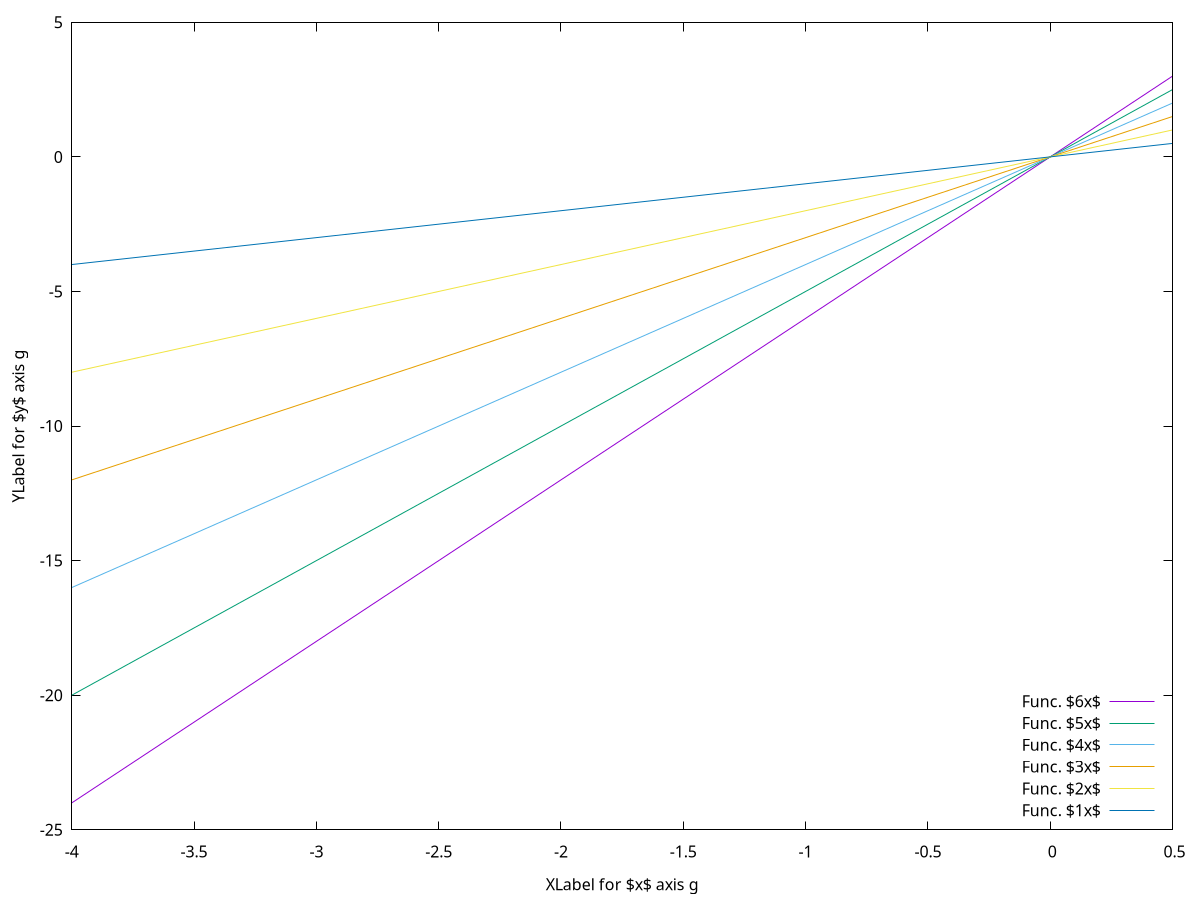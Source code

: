 set xrange [-0.5:0.5]

set key right bottom
set key width 2

set xlabel '\X{Label for $x$ axis g}'
set ylabel '\Y{Label for $y$ axis g}'

set xrange [-4:]
    
plot for [i=6:1:-1] i*x title sprintf('Func. $%ix$', i)

